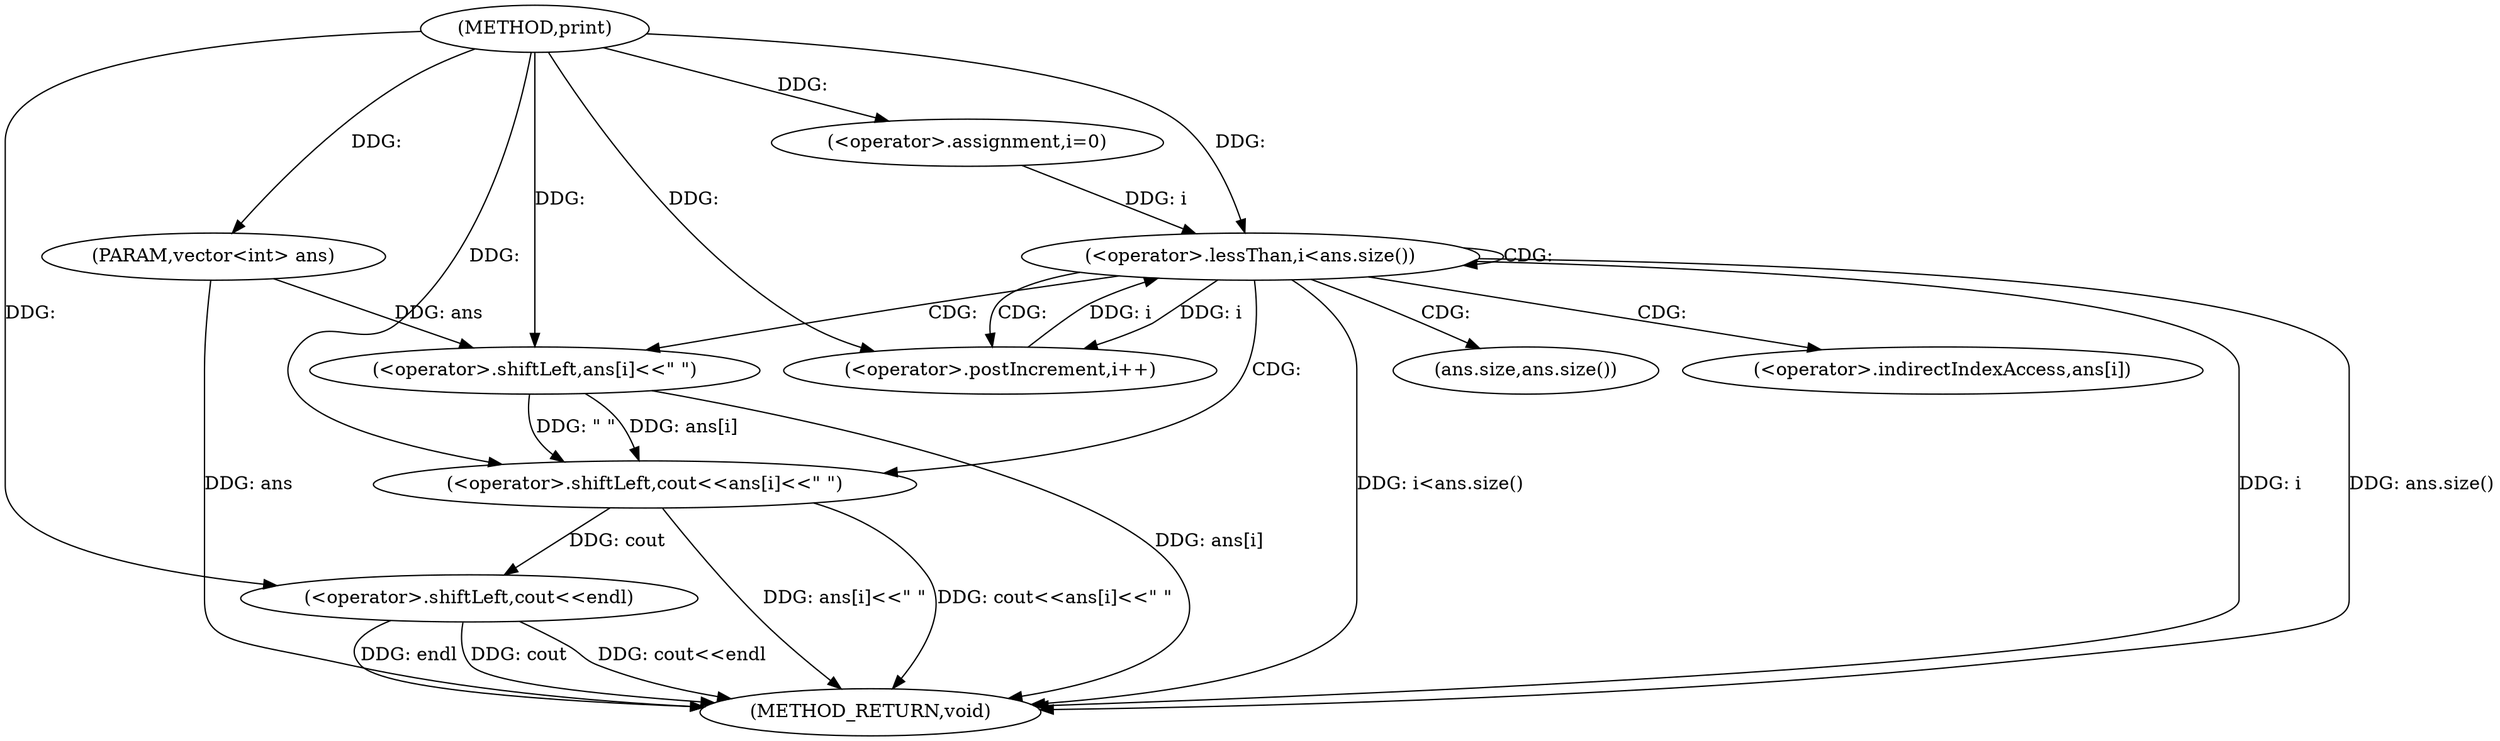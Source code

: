 digraph "print" {  
"1000277" [label = "(METHOD,print)" ]
"1000300" [label = "(METHOD_RETURN,void)" ]
"1000278" [label = "(PARAM,vector<int> ans)" ]
"1000297" [label = "(<operator>.shiftLeft,cout<<endl)" ]
"1000282" [label = "(<operator>.assignment,i=0)" ]
"1000285" [label = "(<operator>.lessThan,i<ans.size())" ]
"1000288" [label = "(<operator>.postIncrement,i++)" ]
"1000290" [label = "(<operator>.shiftLeft,cout<<ans[i]<<\" \")" ]
"1000292" [label = "(<operator>.shiftLeft,ans[i]<<\" \")" ]
"1000287" [label = "(ans.size,ans.size())" ]
"1000293" [label = "(<operator>.indirectIndexAccess,ans[i])" ]
  "1000278" -> "1000300"  [ label = "DDG: ans"] 
  "1000285" -> "1000300"  [ label = "DDG: i"] 
  "1000285" -> "1000300"  [ label = "DDG: ans.size()"] 
  "1000285" -> "1000300"  [ label = "DDG: i<ans.size()"] 
  "1000297" -> "1000300"  [ label = "DDG: cout"] 
  "1000297" -> "1000300"  [ label = "DDG: cout<<endl"] 
  "1000292" -> "1000300"  [ label = "DDG: ans[i]"] 
  "1000290" -> "1000300"  [ label = "DDG: ans[i]<<\" \""] 
  "1000290" -> "1000300"  [ label = "DDG: cout<<ans[i]<<\" \""] 
  "1000297" -> "1000300"  [ label = "DDG: endl"] 
  "1000277" -> "1000278"  [ label = "DDG: "] 
  "1000277" -> "1000282"  [ label = "DDG: "] 
  "1000290" -> "1000297"  [ label = "DDG: cout"] 
  "1000277" -> "1000297"  [ label = "DDG: "] 
  "1000282" -> "1000285"  [ label = "DDG: i"] 
  "1000288" -> "1000285"  [ label = "DDG: i"] 
  "1000277" -> "1000285"  [ label = "DDG: "] 
  "1000285" -> "1000288"  [ label = "DDG: i"] 
  "1000277" -> "1000288"  [ label = "DDG: "] 
  "1000277" -> "1000290"  [ label = "DDG: "] 
  "1000292" -> "1000290"  [ label = "DDG: \" \""] 
  "1000292" -> "1000290"  [ label = "DDG: ans[i]"] 
  "1000278" -> "1000292"  [ label = "DDG: ans"] 
  "1000277" -> "1000292"  [ label = "DDG: "] 
  "1000285" -> "1000287"  [ label = "CDG: "] 
  "1000285" -> "1000288"  [ label = "CDG: "] 
  "1000285" -> "1000290"  [ label = "CDG: "] 
  "1000285" -> "1000285"  [ label = "CDG: "] 
  "1000285" -> "1000293"  [ label = "CDG: "] 
  "1000285" -> "1000292"  [ label = "CDG: "] 
}
